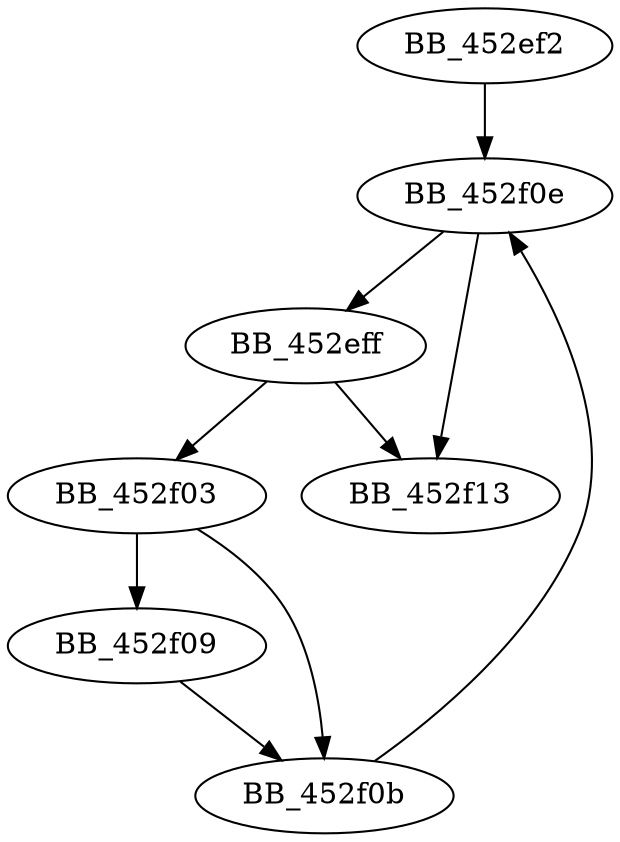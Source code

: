 DiGraph sub_452EF2{
BB_452ef2->BB_452f0e
BB_452eff->BB_452f03
BB_452eff->BB_452f13
BB_452f03->BB_452f09
BB_452f03->BB_452f0b
BB_452f09->BB_452f0b
BB_452f0b->BB_452f0e
BB_452f0e->BB_452eff
BB_452f0e->BB_452f13
}
